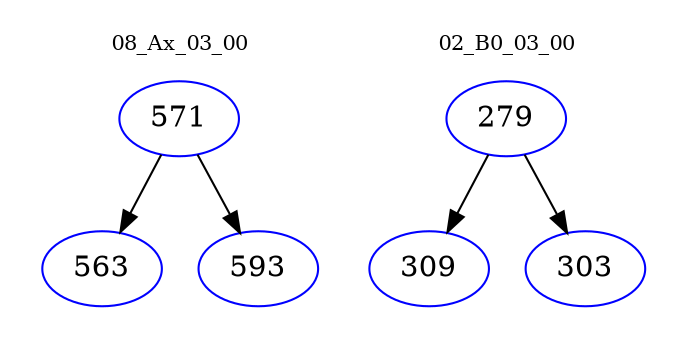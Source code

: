 digraph{
subgraph cluster_0 {
color = white
label = "08_Ax_03_00";
fontsize=10;
T0_571 [label="571", color="blue"]
T0_571 -> T0_563 [color="black"]
T0_563 [label="563", color="blue"]
T0_571 -> T0_593 [color="black"]
T0_593 [label="593", color="blue"]
}
subgraph cluster_1 {
color = white
label = "02_B0_03_00";
fontsize=10;
T1_279 [label="279", color="blue"]
T1_279 -> T1_309 [color="black"]
T1_309 [label="309", color="blue"]
T1_279 -> T1_303 [color="black"]
T1_303 [label="303", color="blue"]
}
}
